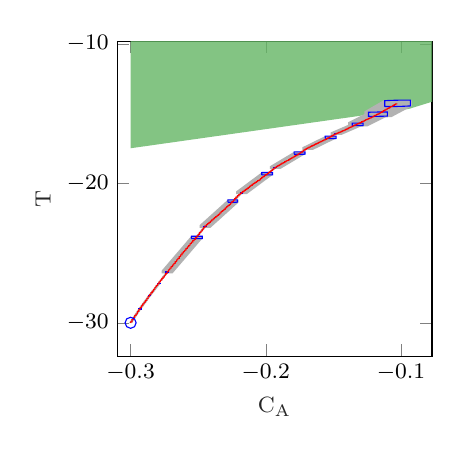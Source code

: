 % This file was created by matlab2tikz.
%
\definecolor{mycolor1}{rgb}{0.392,0.714,0.392}%
\definecolor{mycolor2}{rgb}{0.494,0.184,0.556}%
%
\begin{tikzpicture}
\footnotesize

\begin{axis}[%
width=4cm,
height=4cm,
at={(0in,0in)},
scale only axis,
unbounded coords=jump,
xmin=-0.31,
xmax=-0.077,
xlabel style={font=\color{white!15!black}},
xlabel={$\text{C}_\text{A}$},
ymin=-32.389,
ymax=-9.81,
ylabel style={font=\color{white!15!black}},
ylabel={T},
axis background/.style={fill=white}
]

\addplot[area legend, draw=none, fill=mycolor1, fill opacity=0.8, forget plot]
table[row sep=crcr] {%
x	y\\
-0.3	-17.488\\
-0.3	-1.028\\
0.062	3.937\\
0.062	-9.98\\
-0.094	-14.665\\
-0.3	-17.488\\
}--cycle;

\addplot[area legend, draw=none, fill=white!70!black, forget plot]
table[row sep=crcr] {%
x	y\\
-0.301	-30.019\\
-0.301	-29.979\\
-0.294	-28.968\\
-0.292	-28.968\\
-0.292	-29.008\\
-0.299	-30.019\\
-0.301	-30.019\\
}--cycle;

\addplot[area legend, draw=none, fill=white!70!black, forget plot]
table[row sep=crcr] {%
x	y\\
-0.294	-29.007\\
-0.294	-28.967\\
-0.287	-28.035\\
-0.285	-28.035\\
-0.285	-28.075\\
-0.292	-29.007\\
-0.294	-29.007\\
}--cycle;

\addplot[area legend, draw=none, fill=white!70!black, forget plot]
table[row sep=crcr] {%
x	y\\
-0.287	-28.079\\
-0.287	-28.04\\
-0.28	-27.167\\
-0.278	-27.167\\
-0.278	-27.206\\
-0.285	-28.079\\
-0.287	-28.079\\
}--cycle;

\addplot[area legend, draw=none, fill=white!70!black, forget plot]
table[row sep=crcr] {%
x	y\\
-0.28	-27.205\\
-0.28	-27.166\\
-0.274	-26.349\\
-0.272	-26.349\\
-0.272	-26.349\\
-0.272	-26.388\\
-0.279	-27.205\\
-0.28	-27.205\\
}--cycle;

\addplot[area legend, draw=none, fill=white!70!black, forget plot]
table[row sep=crcr] {%
x	y\\
-0.277	-26.46\\
-0.277	-26.459\\
-0.277	-26.456\\
-0.277	-26.26\\
-0.255	-23.768\\
-0.253	-23.768\\
-0.247	-23.768\\
-0.247	-23.769\\
-0.247	-23.771\\
-0.247	-23.961\\
-0.247	-23.968\\
-0.269	-26.459\\
-0.27	-26.46\\
-0.277	-26.46\\
}--cycle;

\addplot[area legend, draw=none, fill=white!70!black, forget plot]
table[row sep=crcr] {%
x	y\\
-0.252	-23.91\\
-0.252	-23.871\\
-0.246	-23.087\\
-0.244	-23.087\\
-0.244	-23.125\\
-0.251	-23.91\\
-0.252	-23.91\\
}--cycle;

\addplot[area legend, draw=none, fill=white!70!black, forget plot]
table[row sep=crcr] {%
x	y\\
-0.249	-23.197\\
-0.249	-23.196\\
-0.249	-23.192\\
-0.249	-23.006\\
-0.228	-21.169\\
-0.227	-21.169\\
-0.221	-21.169\\
-0.221	-21.17\\
-0.22	-21.173\\
-0.22	-21.36\\
-0.241	-23.196\\
-0.243	-23.197\\
-0.249	-23.197\\
}--cycle;

\addplot[area legend, draw=none, fill=white!70!black, forget plot]
table[row sep=crcr] {%
x	y\\
-0.225	-21.287\\
-0.225	-21.249\\
-0.219	-20.665\\
-0.217	-20.665\\
-0.217	-20.703\\
-0.223	-21.287\\
-0.225	-21.287\\
}--cycle;

\addplot[area legend, draw=none, fill=white!70!black, forget plot]
table[row sep=crcr] {%
x	y\\
-0.222	-20.774\\
-0.222	-20.773\\
-0.222	-20.769\\
-0.222	-20.589\\
-0.203	-19.217\\
-0.201	-19.216\\
-0.195	-19.216\\
-0.195	-19.218\\
-0.195	-19.222\\
-0.195	-19.401\\
-0.214	-20.773\\
-0.216	-20.774\\
-0.222	-20.774\\
}--cycle;

\addplot[area legend, draw=none, fill=white!70!black, forget plot]
table[row sep=crcr] {%
x	y\\
-0.199	-19.332\\
-0.199	-19.294\\
-0.194	-18.854\\
-0.192	-18.854\\
-0.192	-18.892\\
-0.198	-19.332\\
-0.199	-19.332\\
}--cycle;

\addplot[area legend, draw=none, fill=white!70!black, forget plot]
table[row sep=crcr] {%
x	y\\
-0.197	-18.963\\
-0.197	-18.961\\
-0.197	-18.956\\
-0.197	-18.785\\
-0.197	-18.782\\
-0.179	-17.74\\
-0.177	-17.738\\
-0.171	-17.738\\
-0.171	-17.74\\
-0.171	-17.745\\
-0.171	-17.919\\
-0.189	-18.961\\
-0.191	-18.963\\
-0.197	-18.963\\
}--cycle;

\addplot[area legend, draw=none, fill=white!70!black, forget plot]
table[row sep=crcr] {%
x	y\\
-0.174	-17.868\\
-0.176	-17.868\\
-0.176	-17.83\\
-0.17	-17.492\\
-0.169	-17.492\\
-0.169	-17.53\\
-0.174	-17.868\\
}--cycle;

\addplot[area legend, draw=none, fill=white!70!black, forget plot]
table[row sep=crcr] {%
x	y\\
-0.173	-17.601\\
-0.173	-17.599\\
-0.173	-17.594\\
-0.173	-17.422\\
-0.156	-16.614\\
-0.155	-16.613\\
-0.148	-16.613\\
-0.148	-16.614\\
-0.148	-16.62\\
-0.148	-16.791\\
-0.165	-17.599\\
-0.167	-17.601\\
-0.173	-17.601\\
}--cycle;

\addplot[area legend, draw=none, fill=white!70!black, forget plot]
table[row sep=crcr] {%
x	y\\
-0.152	-16.724\\
-0.154	-16.724\\
-0.154	-16.687\\
-0.149	-16.423\\
-0.147	-16.423\\
-0.147	-16.46\\
-0.152	-16.724\\
}--cycle;

\addplot[area legend, draw=none, fill=white!70!black, forget plot]
table[row sep=crcr] {%
x	y\\
-0.152	-16.531\\
-0.152	-16.529\\
-0.152	-16.523\\
-0.152	-16.357\\
-0.152	-16.355\\
-0.136	-15.685\\
-0.134	-15.683\\
-0.128	-15.683\\
-0.128	-15.685\\
-0.128	-15.691\\
-0.128	-15.86\\
-0.144	-16.53\\
-0.146	-16.531\\
-0.152	-16.531\\
}--cycle;

\addplot[area legend, draw=none, fill=white!70!black, forget plot]
table[row sep=crcr] {%
x	y\\
-0.139	-15.934\\
-0.139	-15.932\\
-0.139	-15.927\\
-0.139	-15.921\\
-0.139	-15.915\\
-0.139	-15.88\\
-0.139	-15.76\\
-0.139	-15.629\\
-0.139	-15.626\\
-0.139	-15.621\\
-0.124	-14.894\\
-0.122	-14.889\\
-0.116	-14.883\\
-0.11	-14.883\\
-0.11	-14.885\\
-0.11	-14.891\\
-0.11	-14.896\\
-0.11	-14.902\\
-0.11	-15.196\\
-0.125	-15.923\\
-0.127	-15.928\\
-0.133	-15.934\\
-0.139	-15.934\\
}--cycle;

\addplot[area legend, draw=none, fill=white!70!black, forget plot]
table[row sep=crcr] {%
x	y\\
-0.12	-15.284\\
-0.126	-15.284\\
-0.126	-15.279\\
-0.126	-15.277\\
-0.127	-15.266\\
-0.127	-15.26\\
-0.127	-15.253\\
-0.127	-15.103\\
-0.127	-14.981\\
-0.127	-14.848\\
-0.127	-14.846\\
-0.127	-14.838\\
-0.113	-14.06\\
-0.111	-14.052\\
-0.105	-14.035\\
-0.099	-14.029\\
-0.093	-14.029\\
-0.093	-14.035\\
-0.093	-14.036\\
-0.093	-14.048\\
-0.093	-14.054\\
-0.092	-14.06\\
-0.092	-14.476\\
-0.107	-15.253\\
-0.108	-15.261\\
-0.114	-15.278\\
-0.12	-15.284\\
}--cycle;
\addplot [color=blue, forget plot]
  table[row sep=crcr]{%
nan	nan\\
};
\addplot [color=mycolor2, only marks, mark=o, mark options={solid, draw=blue}, forget plot]
  table[row sep=crcr]{%
-0.3	-30\\
};
\addplot [color=blue, forget plot]
  table[row sep=crcr]{%
-0.294	-29.008\\
-0.294	-28.971\\
-0.292	-28.971\\
-0.292	-29.008\\
-0.294	-29.008\\
};
\addplot [color=blue, forget plot]
  table[row sep=crcr]{%
-0.287	-28.075\\
-0.287	-28.038\\
-0.285	-28.038\\
-0.285	-28.075\\
-0.287	-28.075\\
};
\addplot [color=blue, forget plot]
  table[row sep=crcr]{%
-0.28	-27.206\\
-0.28	-27.17\\
-0.278	-27.17\\
-0.278	-27.206\\
-0.28	-27.206\\
};
\addplot [color=blue, forget plot]
  table[row sep=crcr]{%
-0.274	-26.388\\
-0.274	-26.351\\
-0.272	-26.351\\
-0.272	-26.388\\
-0.274	-26.388\\
};
\addplot [color=blue, forget plot]
  table[row sep=crcr]{%
-0.255	-23.964\\
-0.255	-23.963\\
-0.255	-23.961\\
-0.255	-23.795\\
-0.253	-23.793\\
-0.247	-23.793\\
-0.247	-23.794\\
-0.247	-23.796\\
-0.247	-23.962\\
-0.249	-23.964\\
-0.255	-23.964\\
};
\addplot [color=blue, forget plot]
  table[row sep=crcr]{%
-0.246	-23.126\\
-0.246	-23.089\\
-0.244	-23.089\\
-0.244	-23.126\\
-0.246	-23.126\\
};
\addplot [color=blue, forget plot]
  table[row sep=crcr]{%
-0.228	-21.356\\
-0.228	-21.356\\
-0.228	-21.352\\
-0.228	-21.188\\
-0.227	-21.186\\
-0.221	-21.186\\
-0.221	-21.186\\
-0.221	-21.19\\
-0.221	-21.354\\
-0.222	-21.356\\
-0.228	-21.356\\
};
\addplot [color=blue, forget plot]
  table[row sep=crcr]{%
-0.219	-20.703\\
-0.219	-20.666\\
-0.217	-20.666\\
-0.217	-20.703\\
-0.219	-20.703\\
};
\addplot [color=blue, forget plot]
  table[row sep=crcr]{%
-0.203	-19.398\\
-0.203	-19.397\\
-0.203	-19.393\\
-0.203	-19.23\\
-0.201	-19.228\\
-0.195	-19.228\\
-0.195	-19.228\\
-0.195	-19.233\\
-0.195	-19.391\\
-0.195	-19.395\\
-0.197	-19.398\\
-0.203	-19.398\\
};
\addplot [color=blue, forget plot]
  table[row sep=crcr]{%
-0.192	-18.892\\
-0.194	-18.892\\
-0.194	-18.855\\
-0.192	-18.855\\
-0.192	-18.892\\
};
\addplot [color=blue, forget plot]
  table[row sep=crcr]{%
-0.179	-17.916\\
-0.179	-17.915\\
-0.179	-17.911\\
-0.179	-17.749\\
-0.177	-17.747\\
-0.171	-17.747\\
-0.171	-17.747\\
-0.171	-17.752\\
-0.171	-17.913\\
-0.172	-17.916\\
-0.179	-17.916\\
};
\addplot [color=blue, forget plot]
  table[row sep=crcr]{%
-0.169	-17.53\\
-0.17	-17.53\\
-0.17	-17.529\\
-0.17	-17.493\\
-0.169	-17.493\\
-0.169	-17.493\\
-0.169	-17.53\\
};
\addplot [color=blue, forget plot]
  table[row sep=crcr]{%
-0.156	-16.788\\
-0.156	-16.787\\
-0.156	-16.782\\
-0.156	-16.622\\
-0.155	-16.618\\
-0.149	-16.618\\
-0.149	-16.619\\
-0.148	-16.624\\
-0.148	-16.785\\
-0.15	-16.788\\
-0.156	-16.788\\
};
\addplot [color=blue, forget plot]
  table[row sep=crcr]{%
-0.149	-16.46\\
-0.149	-16.424\\
-0.147	-16.424\\
-0.147	-16.46\\
-0.149	-16.46\\
};
\addplot [color=blue, forget plot]
  table[row sep=crcr]{%
-0.136	-15.857\\
-0.136	-15.856\\
-0.136	-15.85\\
-0.136	-15.816\\
-0.136	-15.693\\
-0.136	-15.691\\
-0.134	-15.687\\
-0.128	-15.687\\
-0.128	-15.688\\
-0.128	-15.693\\
-0.128	-15.853\\
-0.13	-15.857\\
-0.136	-15.857\\
};
\addplot [color=blue, forget plot]
  table[row sep=crcr]{%
-0.123	-15.2\\
-0.123	-15.199\\
-0.124	-15.194\\
-0.124	-15.188\\
-0.124	-14.908\\
-0.122	-14.901\\
-0.116	-14.89\\
-0.11	-14.89\\
-0.11	-14.89\\
-0.11	-14.895\\
-0.11	-14.901\\
-0.11	-14.935\\
-0.11	-15.053\\
-0.11	-15.177\\
-0.11	-15.18\\
-0.11	-15.182\\
-0.112	-15.188\\
-0.117	-15.2\\
-0.123	-15.2\\
};
\addplot [color=blue, forget plot]
  table[row sep=crcr]{%
-0.112	-14.498\\
-0.112	-14.493\\
-0.112	-14.488\\
-0.112	-14.481\\
-0.112	-14.449\\
-0.112	-14.334\\
-0.112	-14.081\\
-0.111	-14.072\\
-0.105	-14.049\\
-0.099	-14.037\\
-0.093	-14.037\\
-0.093	-14.042\\
-0.093	-14.048\\
-0.093	-14.054\\
-0.093	-14.087\\
-0.093	-14.201\\
-0.093	-14.322\\
-0.093	-14.45\\
-0.093	-14.452\\
-0.093	-14.454\\
-0.095	-14.463\\
-0.1	-14.486\\
-0.106	-14.498\\
-0.112	-14.498\\
};
\addplot [color=red, forget plot]
  table[row sep=crcr]{%
-0.3	-30\\
-0.3	-29.957\\
-0.3	-29.943\\
-0.299	-29.929\\
-0.299	-29.915\\
-0.299	-29.902\\
-0.299	-29.887\\
-0.299	-29.873\\
-0.299	-29.859\\
-0.299	-29.845\\
-0.299	-29.831\\
-0.299	-29.816\\
-0.299	-29.802\\
-0.299	-29.788\\
-0.299	-29.774\\
-0.298	-29.758\\
-0.298	-29.742\\
-0.298	-29.728\\
-0.298	-29.713\\
-0.298	-29.698\\
-0.298	-29.643\\
-0.297	-29.6\\
-0.297	-29.586\\
-0.297	-29.571\\
-0.297	-29.555\\
-0.297	-29.54\\
-0.297	-29.495\\
-0.296	-29.468\\
-0.296	-29.454\\
-0.296	-29.4\\
-0.296	-29.386\\
-0.295	-29.345\\
-0.295	-29.301\\
-0.295	-29.286\\
-0.295	-29.27\\
-0.295	-29.255\\
-0.295	-29.24\\
-0.295	-29.226\\
-0.295	-29.212\\
-0.295	-29.198\\
-0.294	-29.184\\
-0.294	-29.17\\
-0.294	-29.155\\
-0.294	-29.142\\
-0.294	-29.128\\
-0.294	-29.114\\
-0.294	-29.087\\
-0.293	-29.031\\
-0.293	-29.017\\
-0.293	-28.975\\
-0.293	-28.945\\
-0.293	-28.931\\
-0.292	-28.902\\
-0.292	-28.888\\
-0.292	-28.858\\
-0.292	-28.843\\
-0.292	-28.813\\
-0.292	-28.786\\
-0.291	-28.772\\
-0.291	-28.758\\
-0.291	-28.743\\
-0.291	-28.713\\
-0.291	-28.698\\
-0.291	-28.669\\
-0.291	-28.655\\
-0.29	-28.626\\
-0.29	-28.612\\
-0.29	-28.584\\
-0.29	-28.571\\
-0.29	-28.557\\
-0.29	-28.53\\
-0.289	-28.516\\
-0.289	-28.501\\
-0.289	-28.487\\
-0.289	-28.473\\
-0.289	-28.429\\
-0.289	-28.415\\
-0.289	-28.401\\
-0.288	-28.388\\
-0.288	-28.373\\
-0.288	-28.345\\
-0.288	-28.33\\
-0.288	-28.3\\
-0.288	-28.26\\
-0.287	-28.246\\
-0.287	-28.232\\
-0.287	-28.218\\
-0.287	-28.204\\
-0.287	-28.189\\
-0.287	-28.161\\
-0.287	-28.147\\
-0.287	-28.133\\
-0.287	-28.119\\
-0.286	-28.091\\
-0.286	-28.077\\
-0.286	-28.062\\
-0.286	-28.048\\
-0.286	-28.018\\
-0.286	-27.992\\
-0.285	-27.98\\
-0.285	-27.965\\
-0.285	-27.951\\
-0.285	-27.936\\
-0.285	-27.922\\
-0.285	-27.908\\
-0.285	-27.894\\
-0.285	-27.866\\
-0.285	-27.852\\
-0.284	-27.838\\
-0.284	-27.824\\
-0.284	-27.798\\
-0.284	-27.784\\
-0.284	-27.757\\
-0.284	-27.744\\
-0.284	-27.732\\
-0.283	-27.719\\
-0.283	-27.705\\
-0.283	-27.69\\
-0.283	-27.661\\
-0.283	-27.648\\
-0.283	-27.621\\
-0.282	-27.583\\
-0.282	-27.568\\
-0.282	-27.554\\
-0.282	-27.54\\
-0.282	-27.525\\
-0.282	-27.5\\
-0.282	-27.486\\
-0.281	-27.414\\
-0.281	-27.399\\
-0.281	-27.372\\
-0.281	-27.358\\
-0.281	-27.344\\
-0.28	-27.317\\
-0.28	-27.304\\
-0.28	-27.29\\
-0.28	-27.277\\
-0.28	-27.263\\
-0.28	-27.248\\
-0.28	-27.234\\
-0.28	-27.22\\
-0.279	-27.191\\
-0.279	-27.177\\
-0.279	-27.164\\
-0.279	-27.151\\
-0.279	-27.138\\
-0.279	-27.123\\
-0.279	-27.093\\
-0.279	-27.079\\
-0.278	-27.064\\
-0.278	-27.05\\
-0.278	-27.037\\
-0.278	-27.023\\
-0.278	-27.009\\
-0.278	-26.996\\
-0.278	-26.982\\
-0.278	-26.968\\
-0.278	-26.954\\
-0.277	-26.94\\
-0.277	-26.927\\
-0.277	-26.914\\
-0.277	-26.875\\
-0.277	-26.862\\
-0.277	-26.848\\
-0.276	-26.821\\
-0.276	-26.808\\
-0.276	-26.782\\
-0.276	-26.768\\
-0.276	-26.739\\
-0.276	-26.726\\
-0.275	-26.712\\
-0.275	-26.699\\
-0.275	-26.685\\
-0.275	-26.671\\
-0.275	-26.656\\
-0.275	-26.642\\
-0.274	-26.544\\
-0.274	-26.53\\
-0.274	-26.502\\
-0.274	-26.487\\
-0.274	-26.474\\
-0.273	-26.461\\
-0.273	-26.448\\
-0.273	-26.435\\
-0.273	-26.421\\
-0.273	-26.393\\
-0.273	-26.379\\
-0.273	-26.366\\
-0.273	-26.352\\
-0.272	-26.31\\
-0.272	-26.296\\
-0.272	-26.283\\
-0.272	-26.27\\
-0.272	-26.257\\
-0.272	-26.243\\
-0.272	-26.215\\
-0.271	-26.187\\
-0.271	-26.173\\
-0.271	-26.159\\
-0.271	-26.145\\
-0.271	-26.132\\
-0.271	-26.119\\
-0.271	-26.106\\
-0.271	-26.092\\
-0.27	-26.078\\
-0.27	-26.065\\
-0.27	-26.05\\
-0.27	-26.022\\
-0.27	-26.009\\
-0.27	-25.983\\
-0.269	-25.97\\
-0.269	-25.957\\
-0.269	-25.944\\
-0.269	-25.916\\
-0.269	-25.903\\
-0.269	-25.89\\
-0.269	-25.877\\
-0.269	-25.863\\
-0.268	-25.849\\
-0.268	-25.835\\
-0.268	-25.821\\
-0.268	-25.807\\
-0.268	-25.768\\
-0.268	-25.755\\
-0.267	-25.727\\
-0.267	-25.714\\
-0.267	-25.688\\
-0.267	-25.675\\
-0.267	-25.634\\
-0.267	-25.62\\
-0.266	-25.605\\
-0.266	-25.592\\
-0.266	-25.529\\
-0.266	-25.515\\
-0.266	-25.502\\
-0.265	-25.476\\
-0.265	-25.464\\
-0.265	-25.438\\
-0.265	-25.423\\
-0.265	-25.408\\
-0.265	-25.393\\
-0.264	-25.378\\
-0.264	-25.363\\
-0.264	-25.333\\
-0.264	-25.318\\
-0.264	-25.303\\
-0.264	-25.288\\
-0.264	-25.273\\
-0.264	-25.258\\
-0.263	-25.243\\
-0.263	-25.228\\
-0.263	-25.213\\
-0.263	-25.139\\
-0.262	-25.124\\
-0.262	-25.079\\
-0.262	-25.064\\
-0.262	-25.049\\
-0.262	-25.034\\
-0.262	-25.02\\
-0.262	-25.005\\
-0.261	-24.992\\
-0.261	-24.979\\
-0.261	-24.941\\
-0.261	-24.928\\
-0.261	-24.903\\
-0.26	-24.89\\
-0.26	-24.865\\
-0.26	-24.852\\
-0.26	-24.84\\
-0.26	-24.825\\
-0.26	-24.81\\
-0.259	-24.781\\
-0.259	-24.766\\
-0.259	-24.751\\
-0.259	-24.736\\
-0.259	-24.705\\
-0.259	-24.689\\
-0.259	-24.674\\
-0.258	-24.66\\
-0.258	-24.647\\
-0.258	-24.634\\
-0.258	-24.621\\
-0.258	-24.608\\
-0.258	-24.568\\
-0.257	-24.553\\
-0.257	-24.491\\
-0.257	-24.478\\
-0.257	-24.466\\
-0.256	-24.428\\
-0.256	-24.416\\
-0.256	-24.403\\
-0.256	-24.372\\
-0.256	-24.357\\
-0.256	-24.342\\
-0.256	-24.326\\
-0.255	-24.311\\
-0.255	-24.299\\
-0.255	-24.287\\
-0.255	-24.249\\
-0.255	-24.237\\
-0.255	-24.224\\
-0.254	-24.211\\
-0.254	-24.198\\
-0.254	-24.184\\
-0.254	-24.158\\
-0.254	-24.145\\
-0.254	-24.132\\
-0.254	-24.119\\
-0.253	-24.106\\
-0.253	-24.093\\
-0.253	-24.08\\
-0.253	-24.067\\
-0.253	-24.054\\
-0.253	-24.029\\
-0.252	-24.017\\
-0.252	-23.992\\
-0.252	-23.98\\
-0.252	-23.965\\
-0.252	-23.95\\
-0.252	-23.935\\
-0.252	-23.919\\
-0.252	-23.904\\
-0.251	-23.89\\
-0.251	-23.876\\
-0.251	-23.848\\
-0.251	-23.834\\
-0.251	-23.821\\
-0.251	-23.808\\
-0.251	-23.795\\
-0.251	-23.782\\
-0.25	-23.769\\
-0.25	-23.756\\
-0.25	-23.743\\
-0.25	-23.73\\
-0.25	-23.715\\
-0.25	-23.701\\
-0.25	-23.674\\
-0.249	-23.66\\
-0.249	-23.646\\
-0.249	-23.618\\
-0.249	-23.604\\
-0.249	-23.575\\
-0.249	-23.561\\
-0.249	-23.547\\
-0.249	-23.533\\
-0.248	-23.518\\
-0.248	-23.49\\
-0.248	-23.475\\
-0.248	-23.461\\
-0.248	-23.448\\
-0.247	-23.396\\
-0.247	-23.383\\
-0.247	-23.369\\
-0.247	-23.356\\
-0.247	-23.343\\
-0.247	-23.328\\
-0.247	-23.314\\
-0.247	-23.3\\
-0.246	-23.274\\
-0.246	-23.26\\
-0.246	-23.231\\
-0.246	-23.217\\
-0.246	-23.203\\
-0.246	-23.189\\
-0.245	-23.147\\
-0.245	-23.134\\
-0.245	-23.12\\
-0.245	-23.108\\
-0.245	-23.096\\
-0.245	-23.084\\
-0.245	-23.072\\
-0.245	-23.059\\
-0.244	-23.047\\
-0.244	-23.035\\
-0.244	-23.023\\
-0.244	-22.997\\
-0.244	-22.986\\
-0.244	-22.974\\
-0.243	-22.963\\
-0.243	-22.952\\
-0.243	-22.941\\
-0.243	-22.93\\
-0.243	-22.919\\
-0.243	-22.907\\
-0.243	-22.895\\
-0.242	-22.882\\
-0.242	-22.87\\
-0.242	-22.859\\
-0.242	-22.846\\
-0.242	-22.833\\
-0.242	-22.822\\
-0.242	-22.811\\
-0.241	-22.8\\
-0.241	-22.774\\
-0.241	-22.762\\
-0.241	-22.739\\
-0.241	-22.728\\
-0.241	-22.716\\
-0.24	-22.703\\
-0.24	-22.69\\
-0.24	-22.678\\
-0.24	-22.666\\
-0.24	-22.655\\
-0.24	-22.643\\
-0.24	-22.632\\
-0.239	-22.62\\
-0.239	-22.609\\
-0.239	-22.597\\
-0.239	-22.586\\
-0.239	-22.574\\
-0.239	-22.562\\
-0.239	-22.549\\
-0.238	-22.537\\
-0.238	-22.525\\
-0.238	-22.514\\
-0.238	-22.502\\
-0.238	-22.49\\
-0.238	-22.478\\
-0.238	-22.467\\
-0.237	-22.456\\
-0.237	-22.445\\
-0.237	-22.434\\
-0.237	-22.423\\
-0.237	-22.412\\
-0.237	-22.401\\
-0.237	-22.389\\
-0.236	-22.377\\
-0.236	-22.366\\
-0.236	-22.354\\
-0.236	-22.342\\
-0.236	-22.331\\
-0.236	-22.319\\
-0.236	-22.307\\
-0.235	-22.296\\
-0.235	-22.284\\
-0.235	-22.272\\
-0.235	-22.261\\
-0.235	-22.249\\
-0.235	-22.237\\
-0.235	-22.226\\
-0.234	-22.214\\
-0.234	-22.202\\
-0.234	-22.191\\
-0.234	-22.179\\
-0.234	-22.168\\
-0.234	-22.156\\
-0.234	-22.144\\
-0.234	-22.131\\
-0.233	-22.118\\
-0.233	-22.105\\
-0.233	-22.091\\
-0.233	-22.078\\
-0.233	-22.066\\
-0.233	-22.053\\
-0.233	-22.041\\
-0.233	-22.029\\
-0.232	-22.016\\
-0.232	-22.006\\
-0.232	-21.995\\
-0.232	-21.984\\
-0.232	-21.973\\
-0.232	-21.962\\
-0.231	-21.941\\
-0.231	-21.93\\
-0.231	-21.919\\
-0.231	-21.908\\
-0.231	-21.897\\
-0.231	-21.885\\
-0.231	-21.871\\
-0.23	-21.857\\
-0.23	-21.843\\
-0.23	-21.83\\
-0.23	-21.816\\
-0.23	-21.802\\
-0.23	-21.788\\
-0.23	-21.774\\
-0.229	-21.761\\
-0.229	-21.747\\
-0.229	-21.733\\
-0.229	-21.719\\
-0.229	-21.706\\
-0.229	-21.695\\
-0.229	-21.684\\
-0.228	-21.672\\
-0.228	-21.661\\
-0.228	-21.649\\
-0.228	-21.638\\
-0.228	-21.626\\
-0.228	-21.614\\
-0.228	-21.602\\
-0.227	-21.589\\
-0.227	-21.565\\
-0.227	-21.553\\
-0.227	-21.541\\
-0.227	-21.528\\
-0.226	-21.516\\
-0.226	-21.477\\
-0.226	-21.464\\
-0.226	-21.451\\
-0.226	-21.437\\
-0.226	-21.424\\
-0.225	-21.396\\
-0.225	-21.383\\
-0.225	-21.37\\
-0.225	-21.357\\
-0.225	-21.344\\
-0.225	-21.318\\
-0.224	-21.305\\
-0.224	-21.293\\
-0.224	-21.267\\
-0.224	-21.239\\
-0.224	-21.227\\
-0.224	-21.215\\
-0.223	-21.203\\
-0.223	-21.19\\
-0.223	-21.177\\
-0.223	-21.123\\
-0.223	-21.11\\
-0.223	-21.096\\
-0.222	-21.084\\
-0.222	-21.072\\
-0.222	-21.059\\
-0.222	-21.046\\
-0.222	-21.032\\
-0.222	-21.02\\
-0.222	-21.009\\
-0.222	-20.997\\
-0.221	-20.983\\
-0.221	-20.971\\
-0.221	-20.957\\
-0.221	-20.944\\
-0.221	-20.931\\
-0.221	-20.919\\
-0.221	-20.895\\
-0.22	-20.884\\
-0.22	-20.86\\
-0.22	-20.848\\
-0.22	-20.836\\
-0.22	-20.824\\
-0.219	-20.797\\
-0.219	-20.785\\
-0.219	-20.773\\
-0.219	-20.761\\
-0.219	-20.749\\
-0.219	-20.737\\
-0.219	-20.725\\
-0.218	-20.713\\
-0.218	-20.701\\
-0.218	-20.69\\
-0.218	-20.678\\
-0.218	-20.666\\
-0.218	-20.655\\
-0.217	-20.645\\
-0.217	-20.635\\
-0.217	-20.614\\
-0.217	-20.604\\
-0.217	-20.594\\
-0.217	-20.582\\
-0.216	-20.572\\
-0.216	-20.561\\
-0.216	-20.55\\
-0.216	-20.539\\
-0.216	-20.527\\
-0.216	-20.516\\
-0.215	-20.505\\
-0.215	-20.495\\
-0.215	-20.485\\
-0.215	-20.474\\
-0.215	-20.463\\
-0.215	-20.451\\
-0.215	-20.44\\
-0.214	-20.428\\
-0.214	-20.419\\
-0.214	-20.409\\
-0.214	-20.39\\
-0.214	-20.38\\
-0.213	-20.37\\
-0.213	-20.358\\
-0.213	-20.347\\
-0.213	-20.335\\
-0.213	-20.323\\
-0.213	-20.313\\
-0.213	-20.303\\
-0.212	-20.291\\
-0.212	-20.279\\
-0.212	-20.267\\
-0.212	-20.255\\
-0.212	-20.242\\
-0.212	-20.23\\
-0.212	-20.217\\
-0.211	-20.205\\
-0.211	-20.193\\
-0.211	-20.182\\
-0.211	-20.17\\
-0.211	-20.159\\
-0.211	-20.148\\
-0.21	-20.138\\
-0.21	-20.128\\
-0.21	-20.117\\
-0.21	-20.106\\
-0.21	-20.083\\
-0.21	-20.071\\
-0.209	-20.059\\
-0.209	-20.048\\
-0.209	-20.037\\
-0.209	-20.025\\
-0.209	-20.015\\
-0.208	-19.994\\
-0.208	-19.984\\
-0.208	-19.973\\
-0.208	-19.953\\
-0.208	-19.942\\
-0.207	-19.932\\
-0.207	-19.922\\
-0.207	-19.912\\
-0.207	-19.892\\
-0.207	-19.882\\
-0.206	-19.872\\
-0.206	-19.862\\
-0.206	-19.852\\
-0.206	-19.842\\
-0.206	-19.832\\
-0.206	-19.822\\
-0.206	-19.812\\
-0.205	-19.801\\
-0.205	-19.781\\
-0.205	-19.771\\
-0.204	-19.75\\
-0.204	-19.74\\
-0.204	-19.727\\
-0.204	-19.715\\
-0.204	-19.702\\
-0.204	-19.69\\
-0.204	-19.677\\
-0.203	-19.653\\
-0.203	-19.64\\
-0.203	-19.629\\
-0.203	-19.618\\
-0.203	-19.606\\
-0.203	-19.595\\
-0.203	-19.585\\
-0.202	-19.554\\
-0.202	-19.543\\
-0.202	-19.533\\
-0.202	-19.523\\
-0.201	-19.514\\
-0.201	-19.504\\
-0.201	-19.491\\
-0.201	-19.479\\
-0.201	-19.467\\
-0.201	-19.454\\
-0.2	-19.443\\
-0.2	-19.433\\
-0.2	-19.423\\
-0.2	-19.413\\
-0.2	-19.404\\
-0.2	-19.392\\
-0.2	-19.381\\
-0.199	-19.37\\
-0.199	-19.359\\
-0.199	-19.348\\
-0.199	-19.328\\
-0.199	-19.318\\
-0.198	-19.307\\
-0.198	-19.294\\
-0.198	-19.281\\
-0.198	-19.269\\
-0.198	-19.256\\
-0.198	-19.244\\
-0.198	-19.233\\
-0.198	-19.222\\
-0.197	-19.212\\
-0.197	-19.202\\
-0.197	-19.191\\
-0.197	-19.18\\
-0.197	-19.168\\
-0.197	-19.156\\
-0.196	-19.145\\
-0.196	-19.134\\
-0.196	-19.113\\
-0.196	-19.102\\
-0.196	-19.092\\
-0.196	-19.081\\
-0.195	-19.069\\
-0.195	-19.056\\
-0.195	-19.045\\
-0.195	-19.035\\
-0.195	-19.024\\
-0.195	-19.012\\
-0.195	-18.999\\
-0.194	-18.987\\
-0.194	-18.975\\
-0.194	-18.963\\
-0.194	-18.953\\
-0.194	-18.942\\
-0.194	-18.931\\
-0.194	-18.918\\
-0.193	-18.907\\
-0.193	-18.896\\
-0.193	-18.884\\
-0.193	-18.872\\
-0.193	-18.861\\
-0.193	-18.851\\
-0.192	-18.834\\
-0.192	-18.825\\
-0.192	-18.817\\
-0.192	-18.808\\
-0.192	-18.798\\
-0.192	-18.788\\
-0.191	-18.772\\
-0.191	-18.764\\
-0.191	-18.754\\
-0.191	-18.744\\
-0.191	-18.733\\
-0.19	-18.724\\
-0.19	-18.715\\
-0.19	-18.705\\
-0.19	-18.695\\
-0.19	-18.687\\
-0.19	-18.679\\
-0.189	-18.669\\
-0.189	-18.66\\
-0.189	-18.651\\
-0.189	-18.641\\
-0.189	-18.631\\
-0.189	-18.621\\
-0.188	-18.611\\
-0.188	-18.602\\
-0.188	-18.593\\
-0.188	-18.584\\
-0.188	-18.574\\
-0.188	-18.563\\
-0.187	-18.554\\
-0.187	-18.546\\
-0.187	-18.537\\
-0.187	-18.528\\
-0.187	-18.52\\
-0.186	-18.511\\
-0.186	-18.503\\
-0.186	-18.494\\
-0.186	-18.484\\
-0.186	-18.474\\
-0.186	-18.463\\
-0.186	-18.452\\
-0.185	-18.443\\
-0.185	-18.434\\
-0.185	-18.425\\
-0.185	-18.417\\
-0.185	-18.408\\
-0.185	-18.399\\
-0.183	-18.348\\
-0.183	-18.339\\
-0.183	-18.329\\
-0.183	-18.319\\
-0.183	-18.308\\
-0.183	-18.3\\
-0.182	-18.291\\
-0.182	-18.283\\
-0.182	-18.274\\
-0.182	-18.264\\
-0.182	-18.252\\
-0.182	-18.241\\
-0.181	-18.23\\
-0.181	-18.222\\
-0.181	-18.213\\
-0.181	-18.205\\
-0.181	-18.196\\
-0.181	-18.186\\
-0.18	-18.175\\
-0.18	-18.165\\
-0.18	-18.155\\
-0.18	-18.145\\
-0.18	-18.134\\
-0.18	-18.125\\
-0.179	-18.116\\
-0.179	-18.099\\
-0.179	-18.089\\
-0.179	-18.078\\
-0.179	-18.066\\
-0.178	-18.056\\
-0.178	-18.047\\
-0.178	-18.039\\
-0.178	-18.022\\
-0.177	-18.013\\
-0.177	-17.996\\
-0.177	-17.988\\
-0.177	-17.976\\
-0.177	-17.965\\
-0.176	-17.953\\
-0.176	-17.943\\
-0.176	-17.933\\
-0.176	-17.922\\
-0.176	-17.912\\
-0.176	-17.902\\
-0.176	-17.892\\
-0.175	-17.881\\
-0.175	-17.864\\
-0.175	-17.856\\
-0.175	-17.847\\
-0.175	-17.836\\
-0.174	-17.825\\
-0.174	-17.814\\
-0.174	-17.806\\
-0.174	-17.796\\
-0.174	-17.785\\
-0.174	-17.773\\
-0.173	-17.762\\
-0.173	-17.751\\
-0.173	-17.741\\
-0.173	-17.732\\
-0.173	-17.721\\
-0.173	-17.709\\
-0.173	-17.698\\
-0.172	-17.687\\
-0.172	-17.675\\
-0.172	-17.664\\
-0.172	-17.654\\
-0.172	-17.644\\
-0.172	-17.636\\
-0.172	-17.627\\
-0.171	-17.617\\
-0.171	-17.608\\
-0.171	-17.597\\
-0.171	-17.586\\
-0.171	-17.574\\
-0.171	-17.565\\
-0.17	-17.556\\
-0.17	-17.546\\
-0.17	-17.537\\
-0.17	-17.526\\
-0.17	-17.516\\
-0.17	-17.507\\
-0.17	-17.499\\
-0.169	-17.491\\
-0.169	-17.482\\
-0.169	-17.474\\
-0.169	-17.467\\
-0.169	-17.46\\
-0.168	-17.453\\
-0.168	-17.439\\
-0.168	-17.432\\
-0.168	-17.422\\
-0.168	-17.413\\
-0.167	-17.404\\
-0.167	-17.394\\
-0.167	-17.385\\
-0.167	-17.377\\
-0.167	-17.369\\
-0.167	-17.361\\
-0.166	-17.354\\
-0.166	-17.347\\
-0.166	-17.33\\
-0.166	-17.321\\
-0.166	-17.312\\
-0.165	-17.305\\
-0.165	-17.298\\
-0.165	-17.291\\
-0.165	-17.281\\
-0.165	-17.273\\
-0.164	-17.267\\
-0.164	-17.258\\
-0.164	-17.249\\
-0.164	-17.239\\
-0.164	-17.23\\
-0.164	-17.221\\
-0.163	-17.212\\
-0.163	-17.203\\
-0.163	-17.194\\
-0.163	-17.185\\
-0.163	-17.169\\
-0.162	-17.162\\
-0.162	-17.133\\
-0.161	-17.125\\
-0.161	-17.115\\
-0.161	-17.106\\
-0.161	-17.097\\
-0.161	-17.088\\
-0.161	-17.079\\
-0.16	-17.056\\
-0.16	-17.048\\
-0.16	-17.038\\
-0.16	-17.029\\
-0.159	-17.019\\
-0.159	-17.011\\
-0.159	-17.003\\
-0.159	-16.995\\
-0.159	-16.988\\
-0.159	-16.979\\
-0.158	-16.969\\
-0.158	-16.96\\
-0.158	-16.939\\
-0.157	-16.931\\
-0.157	-16.922\\
-0.157	-16.913\\
-0.157	-16.904\\
-0.157	-16.896\\
-0.157	-16.889\\
-0.156	-16.881\\
-0.156	-16.866\\
-0.156	-16.859\\
-0.156	-16.851\\
-0.155	-16.842\\
-0.155	-16.833\\
-0.155	-16.824\\
-0.155	-16.815\\
-0.155	-16.806\\
-0.155	-16.797\\
-0.154	-16.78\\
-0.154	-16.771\\
-0.154	-16.763\\
-0.154	-16.753\\
-0.154	-16.744\\
-0.153	-16.734\\
-0.153	-16.724\\
-0.153	-16.714\\
-0.153	-16.704\\
-0.153	-16.696\\
-0.153	-16.688\\
-0.152	-16.68\\
-0.152	-16.672\\
-0.152	-16.665\\
-0.152	-16.654\\
-0.152	-16.645\\
-0.152	-16.637\\
-0.151	-16.626\\
-0.151	-16.617\\
-0.151	-16.608\\
-0.151	-16.599\\
-0.151	-16.589\\
-0.151	-16.581\\
-0.15	-16.566\\
-0.15	-16.558\\
-0.15	-16.548\\
-0.15	-16.538\\
-0.15	-16.528\\
-0.149	-16.519\\
-0.149	-16.511\\
-0.149	-16.504\\
-0.149	-16.497\\
-0.149	-16.487\\
-0.149	-16.479\\
-0.148	-16.471\\
-0.148	-16.457\\
-0.148	-16.449\\
-0.148	-16.442\\
-0.148	-16.433\\
-0.147	-16.426\\
-0.147	-16.421\\
-0.147	-16.413\\
-0.147	-16.405\\
-0.147	-16.398\\
-0.146	-16.392\\
-0.146	-16.384\\
-0.146	-16.376\\
-0.146	-16.367\\
-0.146	-16.36\\
-0.146	-16.354\\
-0.145	-16.347\\
-0.145	-16.34\\
-0.145	-16.335\\
-0.145	-16.326\\
-0.145	-16.318\\
-0.145	-16.312\\
-0.144	-16.306\\
-0.144	-16.298\\
-0.144	-16.289\\
-0.144	-16.281\\
-0.144	-16.272\\
-0.143	-16.264\\
-0.143	-16.255\\
-0.143	-16.247\\
-0.143	-16.226\\
-0.142	-16.218\\
-0.142	-16.212\\
-0.142	-16.204\\
-0.142	-16.197\\
-0.141	-16.181\\
-0.141	-16.172\\
-0.141	-16.162\\
-0.141	-16.153\\
-0.141	-16.146\\
-0.141	-16.139\\
-0.141	-16.132\\
-0.14	-16.125\\
-0.14	-16.113\\
-0.14	-16.106\\
-0.14	-16.097\\
-0.139	-16.087\\
-0.139	-16.077\\
-0.139	-16.068\\
-0.139	-16.058\\
-0.139	-16.039\\
-0.138	-16.03\\
-0.138	-16.021\\
-0.138	-16.013\\
-0.138	-16.004\\
-0.138	-15.995\\
-0.137	-15.987\\
-0.137	-15.977\\
-0.137	-15.968\\
-0.137	-15.959\\
-0.136	-15.94\\
-0.136	-15.931\\
-0.136	-15.923\\
-0.136	-15.915\\
-0.136	-15.908\\
-0.135	-15.901\\
-0.135	-15.894\\
-0.135	-15.875\\
-0.135	-15.866\\
-0.134	-15.846\\
-0.134	-15.838\\
-0.134	-15.831\\
-0.134	-15.824\\
-0.134	-15.81\\
-0.133	-15.803\\
-0.133	-15.796\\
-0.133	-15.789\\
-0.133	-15.782\\
-0.133	-15.775\\
-0.133	-15.768\\
-0.132	-15.759\\
-0.132	-15.751\\
-0.132	-15.744\\
-0.132	-15.735\\
-0.132	-15.725\\
-0.131	-15.717\\
-0.131	-15.71\\
-0.131	-15.697\\
-0.131	-15.69\\
-0.131	-15.684\\
-0.13	-15.676\\
-0.13	-15.666\\
-0.13	-15.657\\
-0.13	-15.648\\
-0.13	-15.639\\
-0.13	-15.632\\
-0.129	-15.625\\
-0.129	-15.615\\
-0.129	-15.605\\
-0.129	-15.595\\
-0.129	-15.577\\
-0.128	-15.57\\
-0.128	-15.563\\
-0.128	-15.557\\
-0.128	-15.549\\
-0.127	-15.534\\
-0.127	-15.527\\
-0.127	-15.519\\
-0.127	-15.511\\
-0.127	-15.504\\
-0.127	-15.495\\
-0.126	-15.477\\
-0.126	-15.467\\
-0.126	-15.458\\
-0.126	-15.45\\
-0.126	-15.442\\
-0.125	-15.435\\
-0.125	-15.427\\
-0.125	-15.42\\
-0.125	-15.406\\
-0.124	-15.398\\
-0.124	-15.388\\
-0.124	-15.379\\
-0.124	-15.371\\
-0.124	-15.364\\
-0.124	-15.356\\
-0.123	-15.349\\
-0.123	-15.335\\
-0.123	-15.327\\
-0.123	-15.317\\
-0.122	-15.307\\
-0.122	-15.298\\
-0.122	-15.284\\
-0.122	-15.276\\
-0.121	-15.254\\
-0.121	-15.246\\
-0.121	-15.239\\
-0.12	-15.223\\
-0.12	-15.213\\
-0.12	-15.203\\
-0.12	-15.192\\
-0.12	-15.182\\
-0.12	-15.171\\
-0.12	-15.163\\
-0.119	-15.156\\
-0.119	-15.149\\
-0.119	-15.142\\
-0.119	-15.132\\
-0.119	-15.123\\
-0.118	-15.114\\
-0.118	-15.104\\
-0.118	-15.095\\
-0.118	-15.087\\
-0.118	-15.07\\
-0.117	-15.063\\
-0.117	-15.056\\
-0.117	-15.049\\
-0.117	-15.032\\
-0.117	-15.025\\
-0.116	-15.014\\
-0.116	-15.005\\
-0.116	-14.996\\
-0.116	-14.986\\
-0.116	-14.978\\
-0.116	-14.97\\
-0.115	-14.961\\
-0.115	-14.953\\
-0.115	-14.944\\
-0.115	-14.934\\
-0.115	-14.924\\
-0.115	-14.914\\
-0.114	-14.907\\
-0.114	-14.897\\
-0.114	-14.887\\
-0.114	-14.876\\
-0.114	-14.866\\
-0.114	-14.858\\
-0.113	-14.85\\
-0.113	-14.842\\
-0.113	-14.831\\
-0.113	-14.822\\
-0.113	-14.811\\
-0.113	-14.802\\
-0.112	-14.793\\
-0.112	-14.784\\
-0.112	-14.767\\
-0.112	-14.749\\
-0.111	-14.739\\
-0.111	-14.729\\
-0.111	-14.719\\
-0.111	-14.699\\
-0.111	-14.689\\
-0.11	-14.679\\
-0.11	-14.67\\
-0.11	-14.663\\
-0.11	-14.655\\
-0.11	-14.647\\
-0.11	-14.637\\
-0.109	-14.627\\
-0.109	-14.618\\
-0.109	-14.6\\
-0.109	-14.591\\
-0.108	-14.58\\
-0.108	-14.569\\
-0.108	-14.558\\
-0.108	-14.548\\
-0.108	-14.538\\
-0.108	-14.527\\
-0.108	-14.516\\
-0.107	-14.506\\
-0.107	-14.498\\
-0.106	-14.462\\
-0.106	-14.454\\
-0.106	-14.438\\
-0.106	-14.431\\
-0.106	-14.421\\
-0.105	-14.411\\
-0.105	-14.401\\
-0.105	-14.391\\
-0.105	-14.381\\
-0.105	-14.371\\
-0.105	-14.361\\
-0.104	-14.351\\
-0.104	-14.343\\
-0.104	-14.336\\
-0.104	-14.328\\
-0.104	-14.32\\
-0.104	-14.311\\
-0.103	-14.302\\
-0.103	-14.293\\
-0.103	-14.282\\
-0.103	-14.272\\
};
\end{axis}
\end{tikzpicture}%